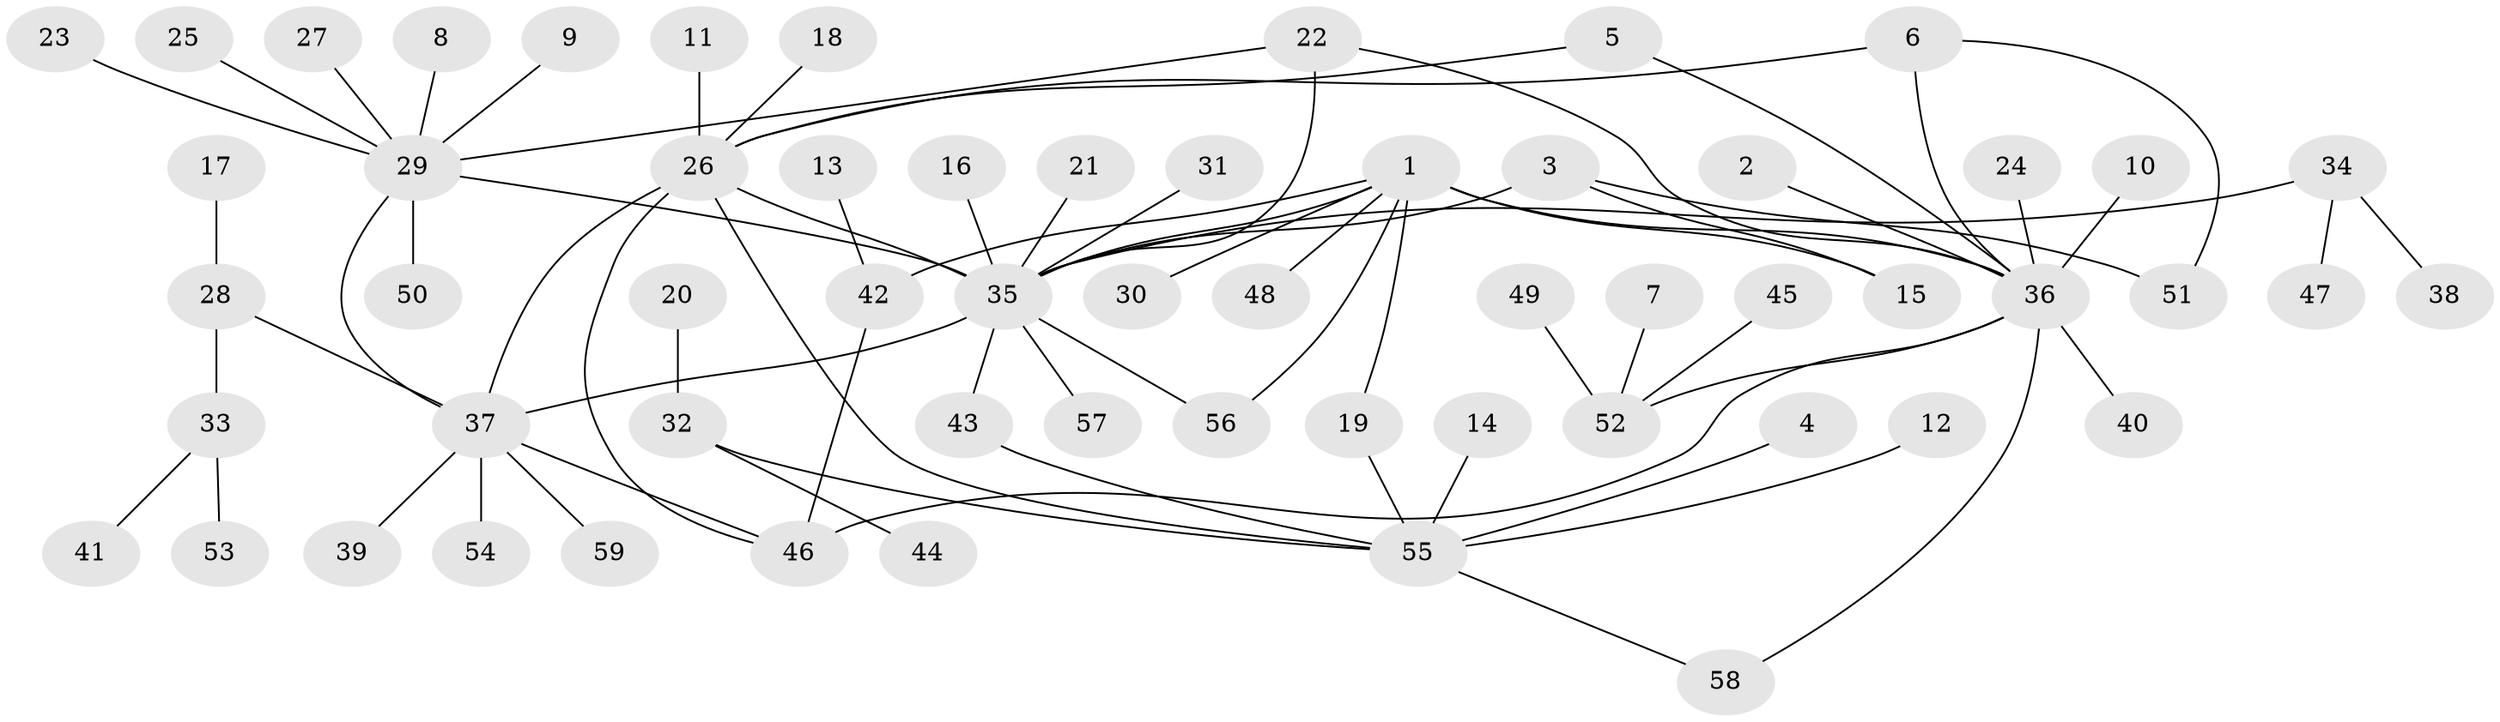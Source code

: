 // original degree distribution, {9: 0.017094017094017096, 2: 0.1623931623931624, 1: 0.5555555555555556, 14: 0.008547008547008548, 17: 0.008547008547008548, 3: 0.1452991452991453, 10: 0.017094017094017096, 4: 0.06837606837606838, 5: 0.008547008547008548, 8: 0.008547008547008548}
// Generated by graph-tools (version 1.1) at 2025/25/03/09/25 03:25:56]
// undirected, 59 vertices, 73 edges
graph export_dot {
graph [start="1"]
  node [color=gray90,style=filled];
  1;
  2;
  3;
  4;
  5;
  6;
  7;
  8;
  9;
  10;
  11;
  12;
  13;
  14;
  15;
  16;
  17;
  18;
  19;
  20;
  21;
  22;
  23;
  24;
  25;
  26;
  27;
  28;
  29;
  30;
  31;
  32;
  33;
  34;
  35;
  36;
  37;
  38;
  39;
  40;
  41;
  42;
  43;
  44;
  45;
  46;
  47;
  48;
  49;
  50;
  51;
  52;
  53;
  54;
  55;
  56;
  57;
  58;
  59;
  1 -- 15 [weight=1.0];
  1 -- 19 [weight=1.0];
  1 -- 30 [weight=1.0];
  1 -- 35 [weight=1.0];
  1 -- 36 [weight=1.0];
  1 -- 42 [weight=1.0];
  1 -- 48 [weight=1.0];
  1 -- 56 [weight=1.0];
  2 -- 36 [weight=1.0];
  3 -- 15 [weight=1.0];
  3 -- 35 [weight=1.0];
  3 -- 51 [weight=1.0];
  4 -- 55 [weight=1.0];
  5 -- 26 [weight=1.0];
  5 -- 36 [weight=1.0];
  6 -- 26 [weight=1.0];
  6 -- 36 [weight=1.0];
  6 -- 51 [weight=1.0];
  7 -- 52 [weight=1.0];
  8 -- 29 [weight=1.0];
  9 -- 29 [weight=1.0];
  10 -- 36 [weight=1.0];
  11 -- 26 [weight=1.0];
  12 -- 55 [weight=1.0];
  13 -- 42 [weight=1.0];
  14 -- 55 [weight=1.0];
  16 -- 35 [weight=1.0];
  17 -- 28 [weight=1.0];
  18 -- 26 [weight=1.0];
  19 -- 55 [weight=1.0];
  20 -- 32 [weight=1.0];
  21 -- 35 [weight=1.0];
  22 -- 29 [weight=1.0];
  22 -- 35 [weight=1.0];
  22 -- 36 [weight=1.0];
  23 -- 29 [weight=1.0];
  24 -- 36 [weight=1.0];
  25 -- 29 [weight=1.0];
  26 -- 35 [weight=1.0];
  26 -- 37 [weight=1.0];
  26 -- 46 [weight=1.0];
  26 -- 55 [weight=1.0];
  27 -- 29 [weight=1.0];
  28 -- 33 [weight=1.0];
  28 -- 37 [weight=1.0];
  29 -- 35 [weight=1.0];
  29 -- 37 [weight=1.0];
  29 -- 50 [weight=1.0];
  31 -- 35 [weight=1.0];
  32 -- 44 [weight=1.0];
  32 -- 55 [weight=1.0];
  33 -- 41 [weight=1.0];
  33 -- 53 [weight=1.0];
  34 -- 35 [weight=1.0];
  34 -- 38 [weight=1.0];
  34 -- 47 [weight=1.0];
  35 -- 37 [weight=2.0];
  35 -- 43 [weight=1.0];
  35 -- 56 [weight=2.0];
  35 -- 57 [weight=1.0];
  36 -- 40 [weight=1.0];
  36 -- 46 [weight=2.0];
  36 -- 52 [weight=1.0];
  36 -- 58 [weight=1.0];
  37 -- 39 [weight=1.0];
  37 -- 46 [weight=1.0];
  37 -- 54 [weight=1.0];
  37 -- 59 [weight=1.0];
  42 -- 46 [weight=1.0];
  43 -- 55 [weight=1.0];
  45 -- 52 [weight=1.0];
  49 -- 52 [weight=1.0];
  55 -- 58 [weight=1.0];
}
